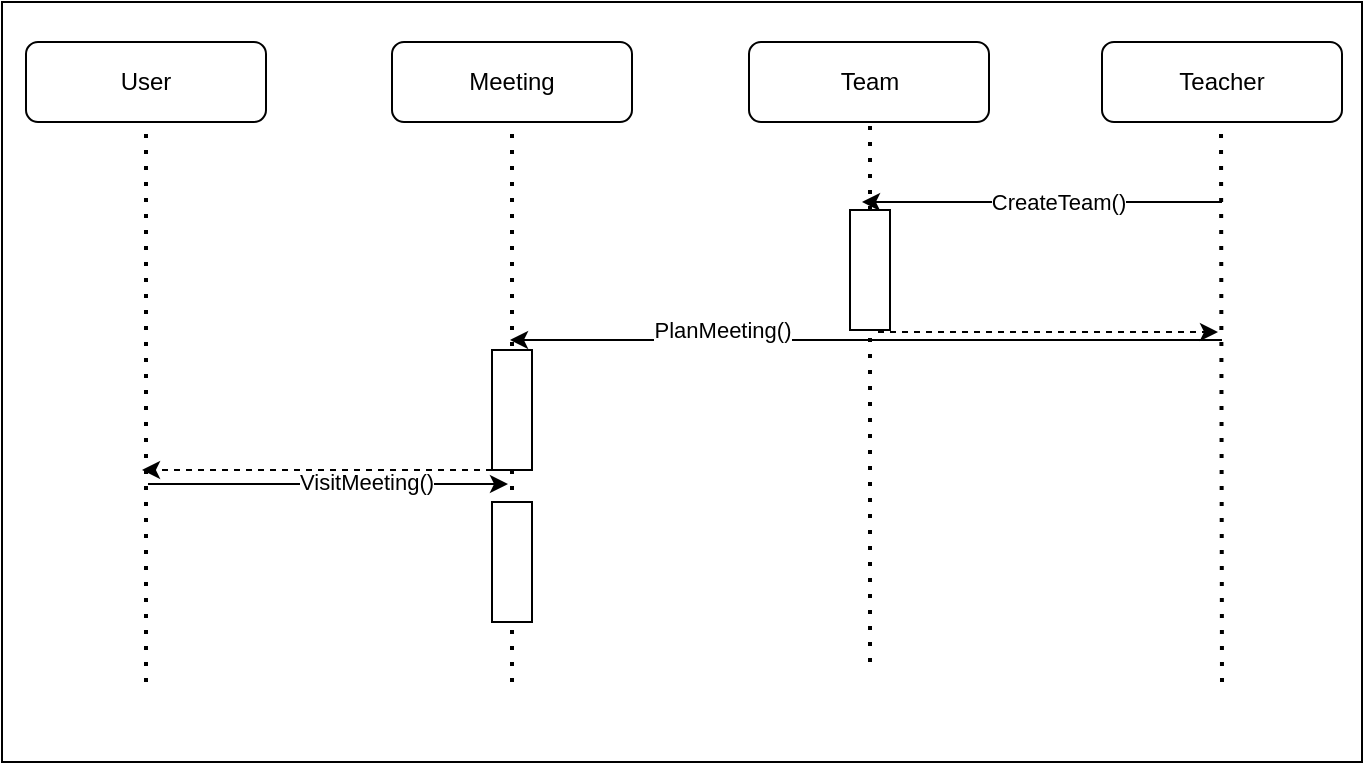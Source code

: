 <mxfile version="22.0.8" type="device">
  <diagram name="Страница — 1" id="uPX5D9wBMUv5fRk7pVOd">
    <mxGraphModel dx="1859" dy="650" grid="1" gridSize="10" guides="1" tooltips="1" connect="1" arrows="1" fold="1" page="1" pageScale="1" pageWidth="827" pageHeight="1169" math="0" shadow="0">
      <root>
        <mxCell id="0" />
        <mxCell id="1" parent="0" />
        <mxCell id="tt6zJu8wpA6HAVM8QKs--18" value="" style="rounded=0;whiteSpace=wrap;html=1;fillColor=none;" vertex="1" parent="1">
          <mxGeometry x="-20" y="30" width="680" height="380" as="geometry" />
        </mxCell>
        <mxCell id="tt6zJu8wpA6HAVM8QKs--1" value="Meeting" style="rounded=1;whiteSpace=wrap;html=1;" vertex="1" parent="1">
          <mxGeometry x="175" y="50" width="120" height="40" as="geometry" />
        </mxCell>
        <mxCell id="tt6zJu8wpA6HAVM8QKs--2" value="Teacher" style="rounded=1;whiteSpace=wrap;html=1;" vertex="1" parent="1">
          <mxGeometry x="530" y="50" width="120" height="40" as="geometry" />
        </mxCell>
        <mxCell id="tt6zJu8wpA6HAVM8QKs--3" value="Team" style="rounded=1;whiteSpace=wrap;html=1;" vertex="1" parent="1">
          <mxGeometry x="353.5" y="50" width="120" height="40" as="geometry" />
        </mxCell>
        <mxCell id="tt6zJu8wpA6HAVM8QKs--4" value="" style="endArrow=none;dashed=1;html=1;dashPattern=1 3;strokeWidth=2;rounded=0;" edge="1" parent="1" target="tt6zJu8wpA6HAVM8QKs--1">
          <mxGeometry width="50" height="50" relative="1" as="geometry">
            <mxPoint x="235" y="370" as="sourcePoint" />
            <mxPoint x="445" y="310" as="targetPoint" />
          </mxGeometry>
        </mxCell>
        <mxCell id="tt6zJu8wpA6HAVM8QKs--5" value="" style="endArrow=none;dashed=1;html=1;dashPattern=1 3;strokeWidth=2;rounded=0;" edge="1" parent="1" source="tt6zJu8wpA6HAVM8QKs--9">
          <mxGeometry width="50" height="50" relative="1" as="geometry">
            <mxPoint x="414" y="490" as="sourcePoint" />
            <mxPoint x="414" y="90" as="targetPoint" />
          </mxGeometry>
        </mxCell>
        <mxCell id="tt6zJu8wpA6HAVM8QKs--6" value="" style="endArrow=none;dashed=1;html=1;dashPattern=1 3;strokeWidth=2;rounded=0;" edge="1" parent="1">
          <mxGeometry width="50" height="50" relative="1" as="geometry">
            <mxPoint x="590" y="370" as="sourcePoint" />
            <mxPoint x="589.5" y="90" as="targetPoint" />
          </mxGeometry>
        </mxCell>
        <mxCell id="tt6zJu8wpA6HAVM8QKs--7" value="" style="endArrow=classic;html=1;rounded=0;" edge="1" parent="1">
          <mxGeometry width="50" height="50" relative="1" as="geometry">
            <mxPoint x="590" y="130" as="sourcePoint" />
            <mxPoint x="410" y="130" as="targetPoint" />
          </mxGeometry>
        </mxCell>
        <mxCell id="tt6zJu8wpA6HAVM8QKs--8" value="CreateTeam()" style="edgeLabel;html=1;align=center;verticalAlign=middle;resizable=0;points=[];" vertex="1" connectable="0" parent="tt6zJu8wpA6HAVM8QKs--7">
          <mxGeometry x="-0.089" relative="1" as="geometry">
            <mxPoint as="offset" />
          </mxGeometry>
        </mxCell>
        <mxCell id="tt6zJu8wpA6HAVM8QKs--9" value="" style="rounded=0;whiteSpace=wrap;html=1;" vertex="1" parent="1">
          <mxGeometry x="404" y="134" width="20" height="60" as="geometry" />
        </mxCell>
        <mxCell id="tt6zJu8wpA6HAVM8QKs--11" value="" style="endArrow=classic;html=1;rounded=0;" edge="1" parent="1">
          <mxGeometry width="50" height="50" relative="1" as="geometry">
            <mxPoint x="590" y="199" as="sourcePoint" />
            <mxPoint x="234" y="199" as="targetPoint" />
          </mxGeometry>
        </mxCell>
        <mxCell id="tt6zJu8wpA6HAVM8QKs--12" value="PlanMeeting()" style="edgeLabel;html=1;align=center;verticalAlign=middle;resizable=0;points=[];" vertex="1" connectable="0" parent="tt6zJu8wpA6HAVM8QKs--11">
          <mxGeometry x="-0.089" relative="1" as="geometry">
            <mxPoint x="-88" y="-5" as="offset" />
          </mxGeometry>
        </mxCell>
        <mxCell id="tt6zJu8wpA6HAVM8QKs--13" value="" style="rounded=0;whiteSpace=wrap;html=1;" vertex="1" parent="1">
          <mxGeometry x="225" y="204" width="20" height="60" as="geometry" />
        </mxCell>
        <mxCell id="tt6zJu8wpA6HAVM8QKs--14" value="" style="endArrow=classic;html=1;rounded=0;" edge="1" parent="1">
          <mxGeometry width="50" height="50" relative="1" as="geometry">
            <mxPoint x="53" y="271" as="sourcePoint" />
            <mxPoint x="233" y="271" as="targetPoint" />
          </mxGeometry>
        </mxCell>
        <mxCell id="tt6zJu8wpA6HAVM8QKs--17" value="VisitMeeting()" style="edgeLabel;html=1;align=center;verticalAlign=middle;resizable=0;points=[];" vertex="1" connectable="0" parent="tt6zJu8wpA6HAVM8QKs--14">
          <mxGeometry x="0.211" y="1" relative="1" as="geometry">
            <mxPoint as="offset" />
          </mxGeometry>
        </mxCell>
        <mxCell id="tt6zJu8wpA6HAVM8QKs--15" value="" style="rounded=0;whiteSpace=wrap;html=1;" vertex="1" parent="1">
          <mxGeometry x="225" y="280" width="20" height="60" as="geometry" />
        </mxCell>
        <mxCell id="tt6zJu8wpA6HAVM8QKs--19" value="User" style="rounded=1;whiteSpace=wrap;html=1;" vertex="1" parent="1">
          <mxGeometry x="-8" y="50" width="120" height="40" as="geometry" />
        </mxCell>
        <mxCell id="tt6zJu8wpA6HAVM8QKs--20" value="" style="endArrow=none;dashed=1;html=1;dashPattern=1 3;strokeWidth=2;rounded=0;" edge="1" parent="1" target="tt6zJu8wpA6HAVM8QKs--19">
          <mxGeometry width="50" height="50" relative="1" as="geometry">
            <mxPoint x="52" y="370" as="sourcePoint" />
            <mxPoint x="262" y="310" as="targetPoint" />
          </mxGeometry>
        </mxCell>
        <mxCell id="tt6zJu8wpA6HAVM8QKs--21" value="" style="endArrow=none;dashed=1;html=1;dashPattern=1 3;strokeWidth=2;rounded=0;entryX=0.5;entryY=1;entryDx=0;entryDy=0;" edge="1" parent="1" target="tt6zJu8wpA6HAVM8QKs--9">
          <mxGeometry width="50" height="50" relative="1" as="geometry">
            <mxPoint x="414" y="360" as="sourcePoint" />
            <mxPoint x="420" y="200" as="targetPoint" />
          </mxGeometry>
        </mxCell>
        <mxCell id="tt6zJu8wpA6HAVM8QKs--23" value="" style="endArrow=classic;html=1;rounded=0;dashed=1;" edge="1" parent="1">
          <mxGeometry width="50" height="50" relative="1" as="geometry">
            <mxPoint x="418" y="195" as="sourcePoint" />
            <mxPoint x="588" y="195" as="targetPoint" />
          </mxGeometry>
        </mxCell>
        <mxCell id="tt6zJu8wpA6HAVM8QKs--24" value="" style="endArrow=classic;html=1;rounded=0;exitX=0;exitY=1;exitDx=0;exitDy=0;dashed=1;" edge="1" parent="1" source="tt6zJu8wpA6HAVM8QKs--13">
          <mxGeometry width="50" height="50" relative="1" as="geometry">
            <mxPoint x="390" y="360" as="sourcePoint" />
            <mxPoint x="50" y="264" as="targetPoint" />
          </mxGeometry>
        </mxCell>
      </root>
    </mxGraphModel>
  </diagram>
</mxfile>
